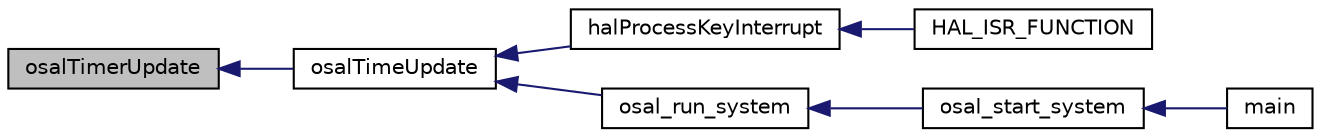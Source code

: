digraph "osalTimerUpdate"
{
  edge [fontname="Helvetica",fontsize="10",labelfontname="Helvetica",labelfontsize="10"];
  node [fontname="Helvetica",fontsize="10",shape=record];
  rankdir="LR";
  Node1 [label="osalTimerUpdate",height=0.2,width=0.4,color="black", fillcolor="grey75", style="filled" fontcolor="black"];
  Node1 -> Node2 [dir="back",color="midnightblue",fontsize="10",style="solid",fontname="Helvetica"];
  Node2 [label="osalTimeUpdate",height=0.2,width=0.4,color="black", fillcolor="white", style="filled",URL="$_o_s_a_l___clock_8h.html#a8804104d86f657b1d518d8ca251401e6"];
  Node2 -> Node3 [dir="back",color="midnightblue",fontsize="10",style="solid",fontname="Helvetica"];
  Node3 [label="halProcessKeyInterrupt",height=0.2,width=0.4,color="black", fillcolor="white", style="filled",URL="$hal__keys_8h.html#af09dae68192c09e70f20ffe228c5f336"];
  Node3 -> Node4 [dir="back",color="midnightblue",fontsize="10",style="solid",fontname="Helvetica"];
  Node4 [label="HAL_ISR_FUNCTION",height=0.2,width=0.4,color="black", fillcolor="white", style="filled",URL="$_c_c2541_a_r_c_2hal__key_8c.html#a24ab650892fd60b78d67be803853d04b"];
  Node2 -> Node5 [dir="back",color="midnightblue",fontsize="10",style="solid",fontname="Helvetica"];
  Node5 [label="osal_run_system",height=0.2,width=0.4,color="black", fillcolor="white", style="filled",URL="$_o_s_a_l_8h.html#a82425dadb026a04ec77d236d280323c3"];
  Node5 -> Node6 [dir="back",color="midnightblue",fontsize="10",style="solid",fontname="Helvetica"];
  Node6 [label="osal_start_system",height=0.2,width=0.4,color="black", fillcolor="white", style="filled",URL="$_o_s_a_l_8h.html#aae899a0a7f8861e6ef60abcebfca1f3f"];
  Node6 -> Node7 [dir="back",color="midnightblue",fontsize="10",style="solid",fontname="Helvetica"];
  Node7 [label="main",height=0.2,width=0.4,color="black", fillcolor="white", style="filled",URL="$_b_l_e___bridge___main_8c.html#a840291bc02cba5474a4cb46a9b9566fe"];
}
